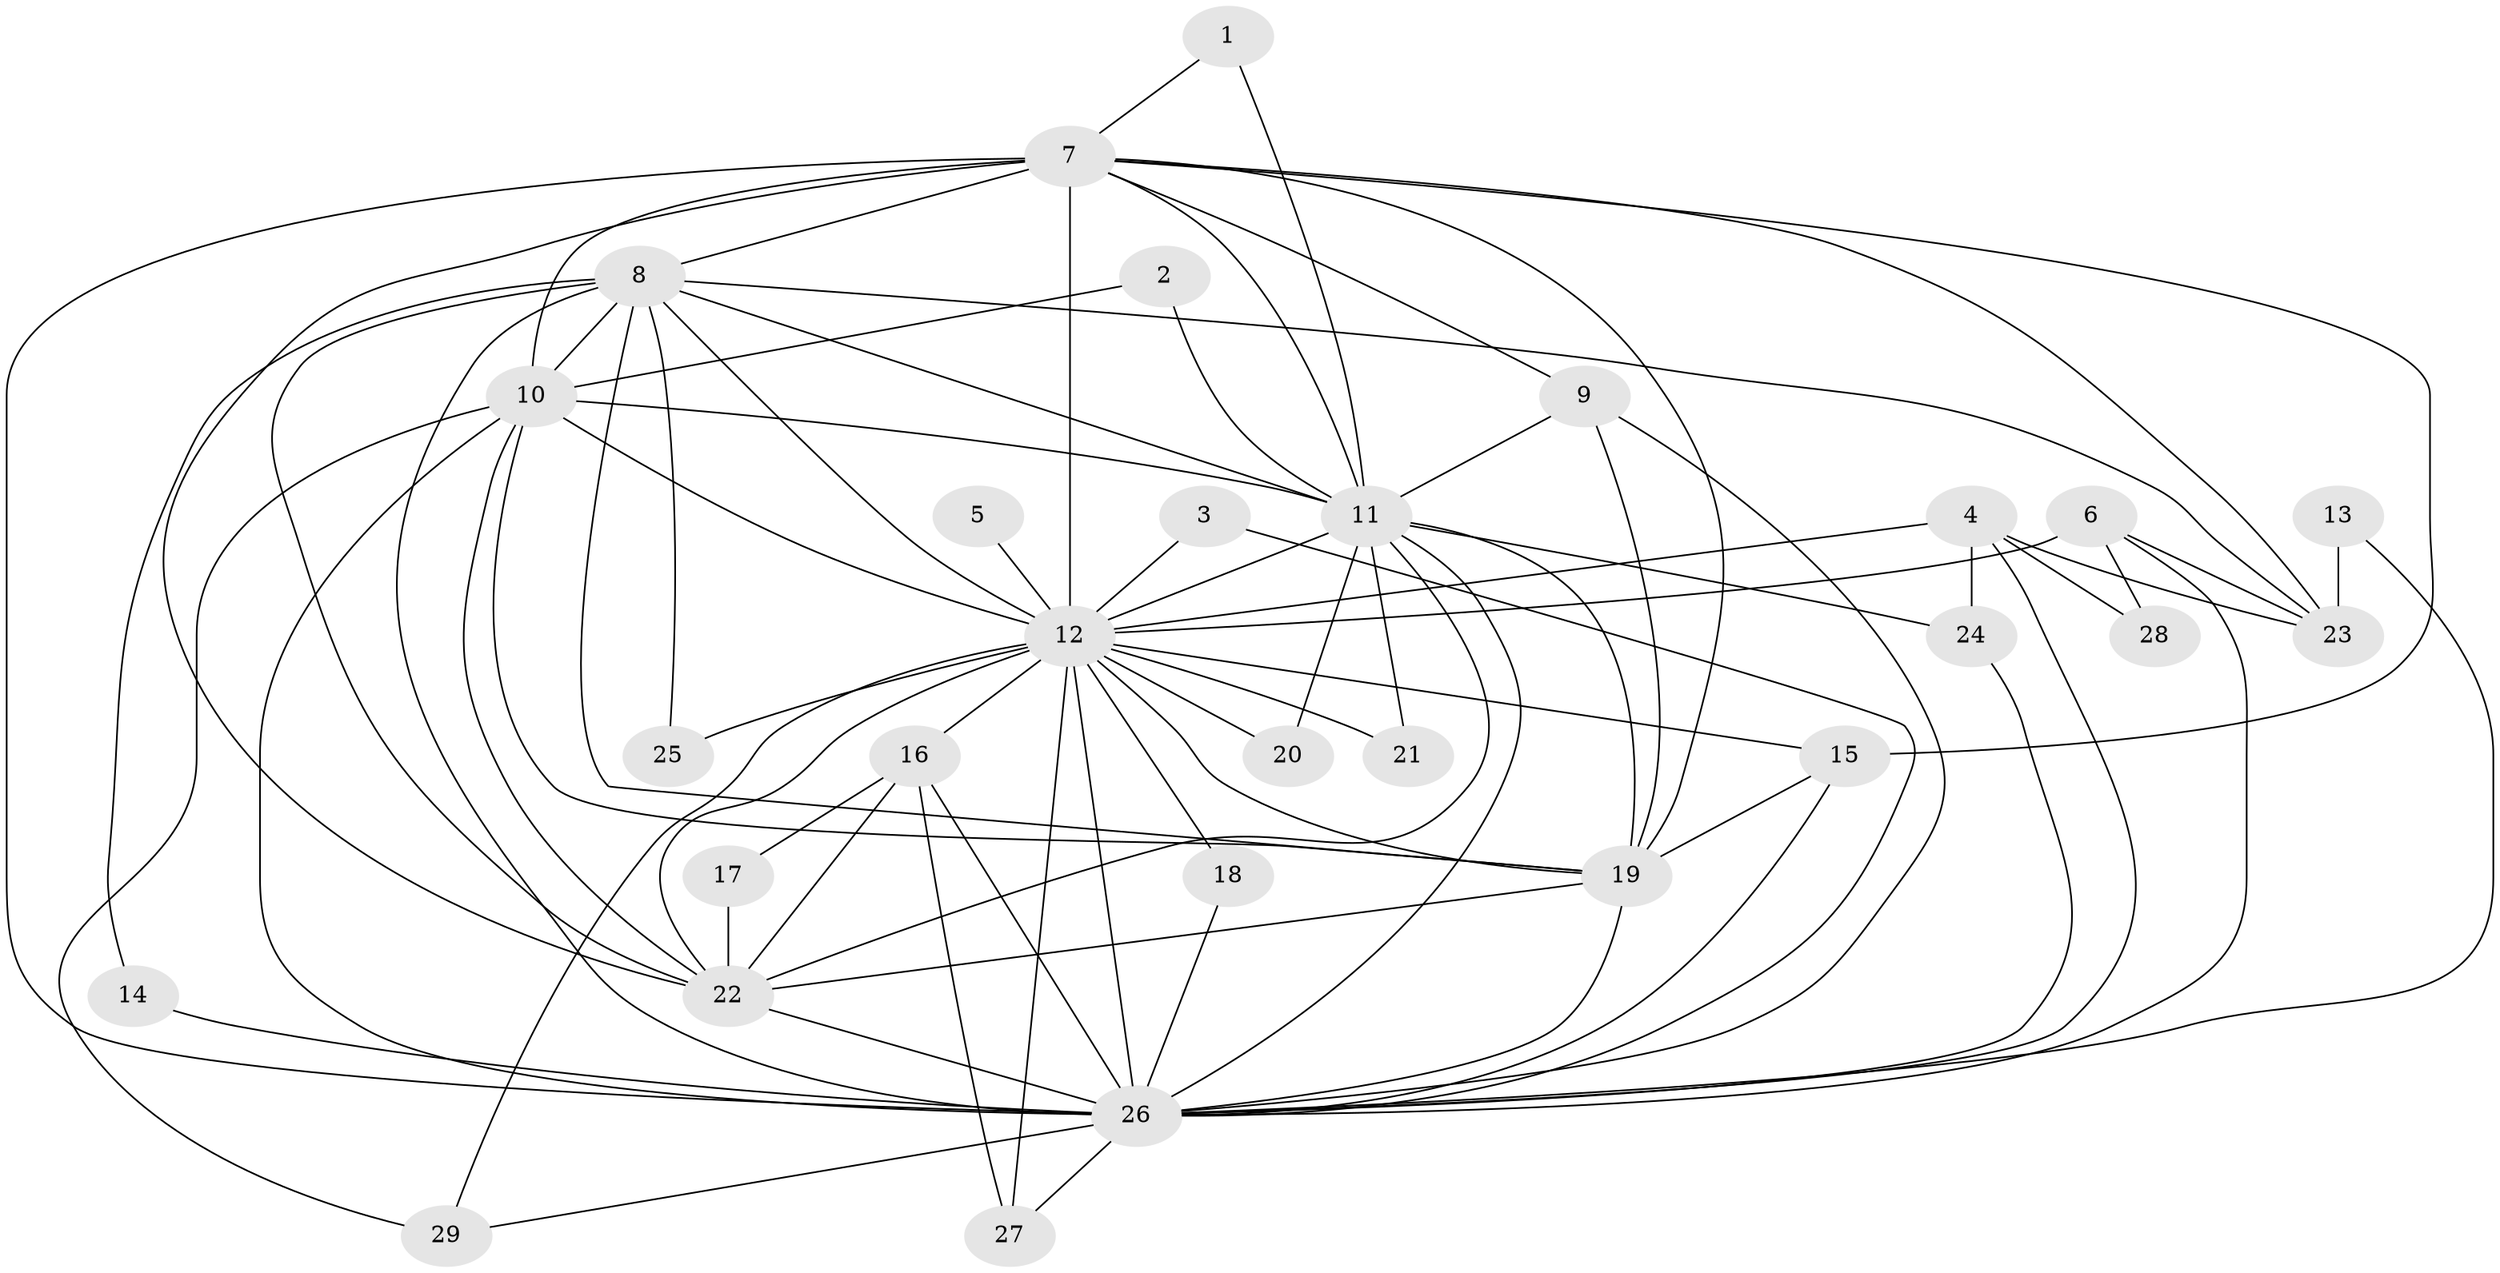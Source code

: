 // original degree distribution, {13: 0.034482758620689655, 16: 0.017241379310344827, 19: 0.034482758620689655, 12: 0.017241379310344827, 15: 0.017241379310344827, 25: 0.017241379310344827, 17: 0.017241379310344827, 11: 0.017241379310344827, 3: 0.15517241379310345, 4: 0.08620689655172414, 2: 0.5517241379310345, 5: 0.017241379310344827, 6: 0.017241379310344827}
// Generated by graph-tools (version 1.1) at 2025/49/03/09/25 03:49:30]
// undirected, 29 vertices, 79 edges
graph export_dot {
graph [start="1"]
  node [color=gray90,style=filled];
  1;
  2;
  3;
  4;
  5;
  6;
  7;
  8;
  9;
  10;
  11;
  12;
  13;
  14;
  15;
  16;
  17;
  18;
  19;
  20;
  21;
  22;
  23;
  24;
  25;
  26;
  27;
  28;
  29;
  1 -- 7 [weight=1.0];
  1 -- 11 [weight=1.0];
  2 -- 10 [weight=1.0];
  2 -- 11 [weight=1.0];
  3 -- 12 [weight=1.0];
  3 -- 26 [weight=1.0];
  4 -- 12 [weight=1.0];
  4 -- 23 [weight=1.0];
  4 -- 24 [weight=1.0];
  4 -- 26 [weight=1.0];
  4 -- 28 [weight=1.0];
  5 -- 12 [weight=2.0];
  6 -- 12 [weight=2.0];
  6 -- 23 [weight=1.0];
  6 -- 26 [weight=1.0];
  6 -- 28 [weight=1.0];
  7 -- 8 [weight=1.0];
  7 -- 9 [weight=1.0];
  7 -- 10 [weight=1.0];
  7 -- 11 [weight=1.0];
  7 -- 12 [weight=3.0];
  7 -- 15 [weight=2.0];
  7 -- 19 [weight=1.0];
  7 -- 22 [weight=1.0];
  7 -- 23 [weight=1.0];
  7 -- 26 [weight=2.0];
  8 -- 10 [weight=1.0];
  8 -- 11 [weight=1.0];
  8 -- 12 [weight=2.0];
  8 -- 14 [weight=1.0];
  8 -- 19 [weight=2.0];
  8 -- 22 [weight=1.0];
  8 -- 23 [weight=1.0];
  8 -- 25 [weight=1.0];
  8 -- 26 [weight=2.0];
  9 -- 11 [weight=1.0];
  9 -- 19 [weight=1.0];
  9 -- 26 [weight=1.0];
  10 -- 11 [weight=1.0];
  10 -- 12 [weight=2.0];
  10 -- 19 [weight=1.0];
  10 -- 22 [weight=1.0];
  10 -- 26 [weight=3.0];
  10 -- 29 [weight=1.0];
  11 -- 12 [weight=3.0];
  11 -- 19 [weight=1.0];
  11 -- 20 [weight=1.0];
  11 -- 21 [weight=1.0];
  11 -- 22 [weight=1.0];
  11 -- 24 [weight=1.0];
  11 -- 26 [weight=2.0];
  12 -- 15 [weight=2.0];
  12 -- 16 [weight=2.0];
  12 -- 18 [weight=1.0];
  12 -- 19 [weight=3.0];
  12 -- 20 [weight=2.0];
  12 -- 21 [weight=1.0];
  12 -- 22 [weight=3.0];
  12 -- 25 [weight=1.0];
  12 -- 26 [weight=5.0];
  12 -- 27 [weight=1.0];
  12 -- 29 [weight=1.0];
  13 -- 23 [weight=1.0];
  13 -- 26 [weight=1.0];
  14 -- 26 [weight=1.0];
  15 -- 19 [weight=1.0];
  15 -- 26 [weight=1.0];
  16 -- 17 [weight=1.0];
  16 -- 22 [weight=1.0];
  16 -- 26 [weight=2.0];
  16 -- 27 [weight=1.0];
  17 -- 22 [weight=1.0];
  18 -- 26 [weight=1.0];
  19 -- 22 [weight=1.0];
  19 -- 26 [weight=2.0];
  22 -- 26 [weight=3.0];
  24 -- 26 [weight=1.0];
  26 -- 27 [weight=1.0];
  26 -- 29 [weight=1.0];
}

